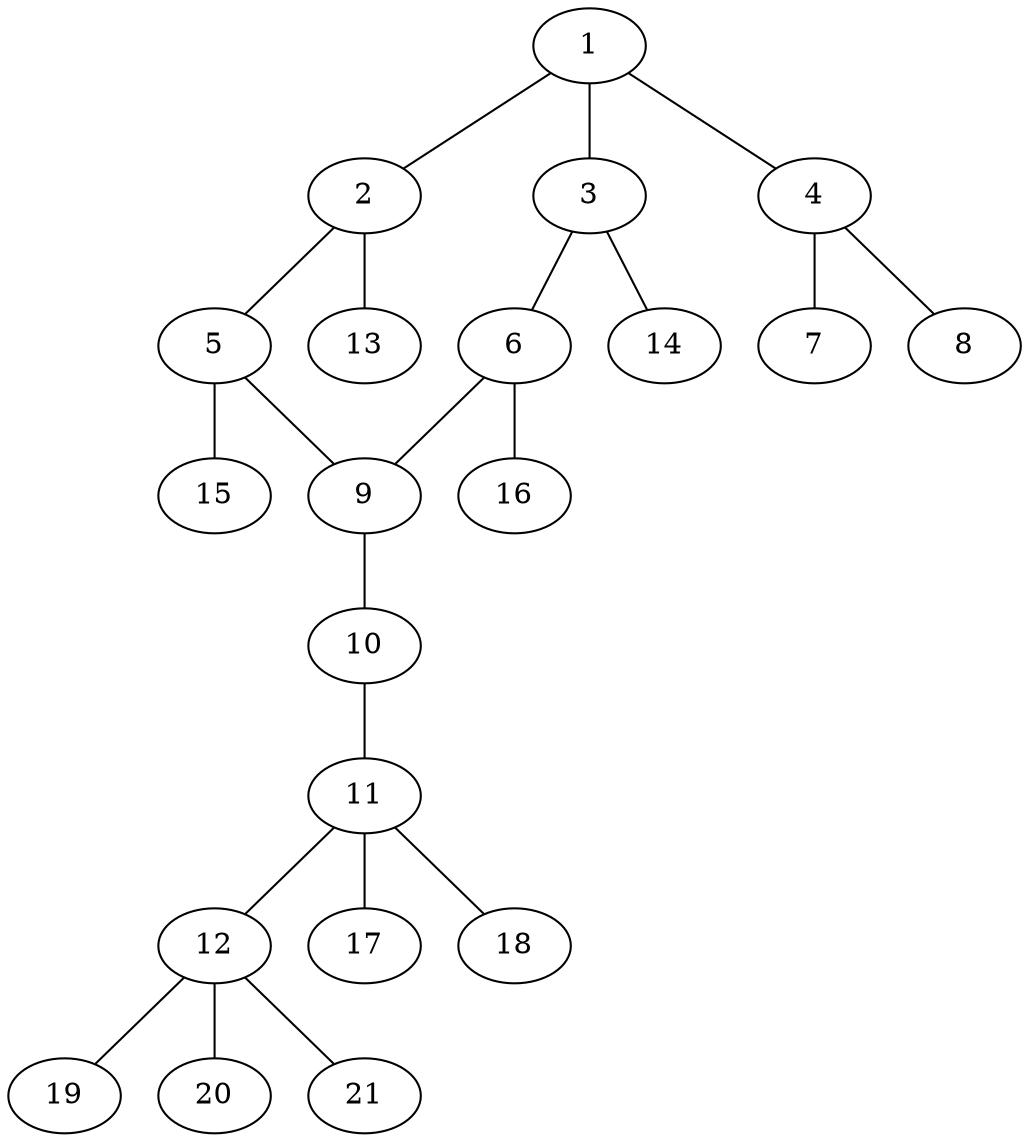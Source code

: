 graph molecule_3364 {
	1	 [chem=C];
	2	 [chem=C];
	1 -- 2	 [valence=1];
	3	 [chem=C];
	1 -- 3	 [valence=2];
	4	 [chem=N];
	1 -- 4	 [valence=1];
	5	 [chem=C];
	2 -- 5	 [valence=2];
	13	 [chem=H];
	2 -- 13	 [valence=1];
	6	 [chem=C];
	3 -- 6	 [valence=1];
	14	 [chem=H];
	3 -- 14	 [valence=1];
	7	 [chem=O];
	4 -- 7	 [valence=2];
	8	 [chem=O];
	4 -- 8	 [valence=1];
	9	 [chem=C];
	5 -- 9	 [valence=1];
	15	 [chem=H];
	5 -- 15	 [valence=1];
	6 -- 9	 [valence=2];
	16	 [chem=H];
	6 -- 16	 [valence=1];
	10	 [chem=O];
	9 -- 10	 [valence=1];
	11	 [chem=C];
	10 -- 11	 [valence=1];
	12	 [chem=C];
	11 -- 12	 [valence=1];
	17	 [chem=H];
	11 -- 17	 [valence=1];
	18	 [chem=H];
	11 -- 18	 [valence=1];
	19	 [chem=H];
	12 -- 19	 [valence=1];
	20	 [chem=H];
	12 -- 20	 [valence=1];
	21	 [chem=H];
	12 -- 21	 [valence=1];
}
